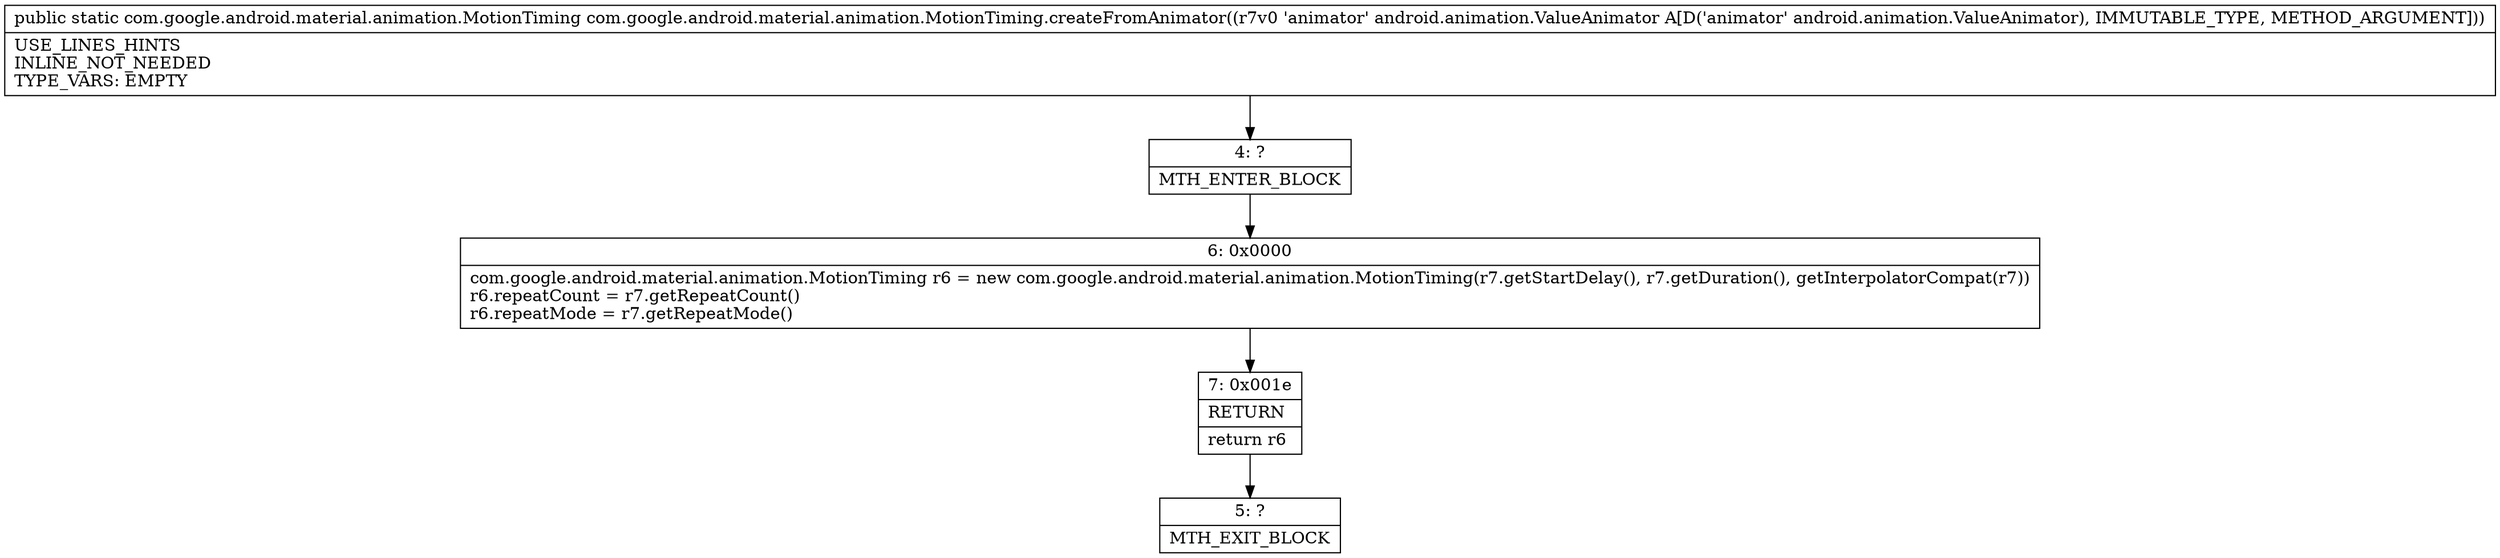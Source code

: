 digraph "CFG forcom.google.android.material.animation.MotionTiming.createFromAnimator(Landroid\/animation\/ValueAnimator;)Lcom\/google\/android\/material\/animation\/MotionTiming;" {
Node_4 [shape=record,label="{4\:\ ?|MTH_ENTER_BLOCK\l}"];
Node_6 [shape=record,label="{6\:\ 0x0000|com.google.android.material.animation.MotionTiming r6 = new com.google.android.material.animation.MotionTiming(r7.getStartDelay(), r7.getDuration(), getInterpolatorCompat(r7))\lr6.repeatCount = r7.getRepeatCount()\lr6.repeatMode = r7.getRepeatMode()\l}"];
Node_7 [shape=record,label="{7\:\ 0x001e|RETURN\l|return r6\l}"];
Node_5 [shape=record,label="{5\:\ ?|MTH_EXIT_BLOCK\l}"];
MethodNode[shape=record,label="{public static com.google.android.material.animation.MotionTiming com.google.android.material.animation.MotionTiming.createFromAnimator((r7v0 'animator' android.animation.ValueAnimator A[D('animator' android.animation.ValueAnimator), IMMUTABLE_TYPE, METHOD_ARGUMENT]))  | USE_LINES_HINTS\lINLINE_NOT_NEEDED\lTYPE_VARS: EMPTY\l}"];
MethodNode -> Node_4;Node_4 -> Node_6;
Node_6 -> Node_7;
Node_7 -> Node_5;
}

